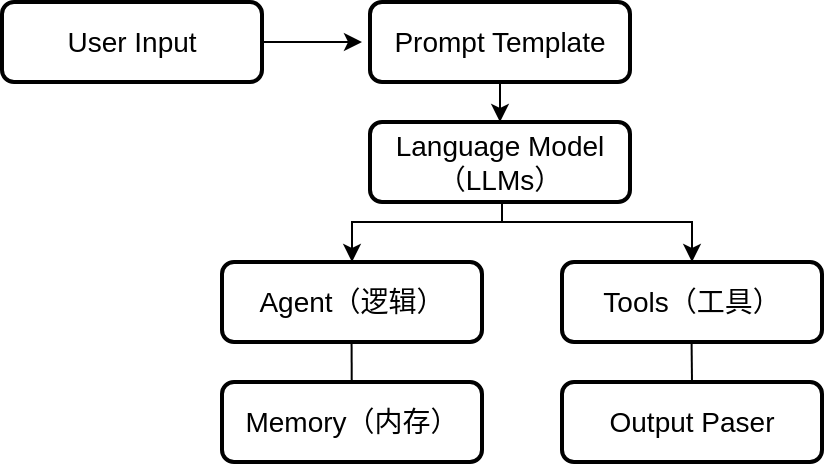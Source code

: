 <mxfile version="25.0.3">
  <diagram name="第 1 页" id="Gkccve2eXHPNfl_OkW0O">
    <mxGraphModel dx="43" dy="24" grid="1" gridSize="10" guides="1" tooltips="1" connect="1" arrows="1" fold="1" page="1" pageScale="1" pageWidth="827" pageHeight="1169" math="0" shadow="0">
      <root>
        <mxCell id="0" />
        <mxCell id="1" parent="0" />
        <mxCell id="OuLJyy-X7JZpYLJuThKG-32" style="edgeStyle=orthogonalEdgeStyle;rounded=0;orthogonalLoop=1;jettySize=auto;html=1;" edge="1" parent="1" source="OuLJyy-X7JZpYLJuThKG-24">
          <mxGeometry relative="1" as="geometry">
            <mxPoint x="410" y="250" as="targetPoint" />
          </mxGeometry>
        </mxCell>
        <mxCell id="OuLJyy-X7JZpYLJuThKG-24" value="&lt;font style=&quot;font-size: 14px;&quot;&gt;User Input&lt;/font&gt;" style="rounded=1;whiteSpace=wrap;html=1;strokeWidth=2;" vertex="1" parent="1">
          <mxGeometry x="230" y="230" width="130" height="40" as="geometry" />
        </mxCell>
        <mxCell id="OuLJyy-X7JZpYLJuThKG-34" style="edgeStyle=orthogonalEdgeStyle;rounded=0;orthogonalLoop=1;jettySize=auto;html=1;entryX=0.5;entryY=0;entryDx=0;entryDy=0;" edge="1" parent="1" source="OuLJyy-X7JZpYLJuThKG-25" target="OuLJyy-X7JZpYLJuThKG-27">
          <mxGeometry relative="1" as="geometry" />
        </mxCell>
        <mxCell id="OuLJyy-X7JZpYLJuThKG-25" value="&lt;font style=&quot;font-size: 14px;&quot;&gt;Prompt Template&lt;/font&gt;" style="rounded=1;whiteSpace=wrap;html=1;strokeWidth=2;" vertex="1" parent="1">
          <mxGeometry x="414" y="230" width="130" height="40" as="geometry" />
        </mxCell>
        <mxCell id="OuLJyy-X7JZpYLJuThKG-27" value="&lt;font style=&quot;font-size: 14px;&quot;&gt;Language Model（LLMs）&lt;/font&gt;" style="rounded=1;whiteSpace=wrap;html=1;strokeWidth=2;" vertex="1" parent="1">
          <mxGeometry x="414" y="290" width="130" height="40" as="geometry" />
        </mxCell>
        <mxCell id="OuLJyy-X7JZpYLJuThKG-28" value="&lt;font style=&quot;font-size: 14px;&quot;&gt;Agent（逻辑）&lt;/font&gt;" style="rounded=1;whiteSpace=wrap;html=1;strokeWidth=2;" vertex="1" parent="1">
          <mxGeometry x="340" y="360" width="130" height="40" as="geometry" />
        </mxCell>
        <mxCell id="OuLJyy-X7JZpYLJuThKG-29" value="&lt;font style=&quot;font-size: 14px;&quot;&gt;Memory（内存）&lt;/font&gt;" style="rounded=1;whiteSpace=wrap;html=1;strokeWidth=2;" vertex="1" parent="1">
          <mxGeometry x="340" y="420" width="130" height="40" as="geometry" />
        </mxCell>
        <mxCell id="OuLJyy-X7JZpYLJuThKG-30" value="&lt;font style=&quot;font-size: 14px;&quot;&gt;Tools（工具）&lt;/font&gt;" style="rounded=1;whiteSpace=wrap;html=1;strokeWidth=2;" vertex="1" parent="1">
          <mxGeometry x="510" y="360" width="130" height="40" as="geometry" />
        </mxCell>
        <mxCell id="OuLJyy-X7JZpYLJuThKG-31" value="&lt;font style=&quot;font-size: 14px;&quot;&gt;Output Paser&lt;/font&gt;" style="rounded=1;whiteSpace=wrap;html=1;strokeWidth=2;" vertex="1" parent="1">
          <mxGeometry x="510" y="420" width="130" height="40" as="geometry" />
        </mxCell>
        <mxCell id="OuLJyy-X7JZpYLJuThKG-36" value="" style="endArrow=classic;html=1;rounded=0;entryX=0.5;entryY=0;entryDx=0;entryDy=0;" edge="1" parent="1" target="OuLJyy-X7JZpYLJuThKG-28">
          <mxGeometry width="50" height="50" relative="1" as="geometry">
            <mxPoint x="480" y="330" as="sourcePoint" />
            <mxPoint x="410" y="350" as="targetPoint" />
            <Array as="points">
              <mxPoint x="480" y="340" />
              <mxPoint x="405" y="340" />
            </Array>
          </mxGeometry>
        </mxCell>
        <mxCell id="OuLJyy-X7JZpYLJuThKG-37" value="" style="endArrow=classic;html=1;rounded=0;entryX=0.5;entryY=0;entryDx=0;entryDy=0;" edge="1" parent="1" target="OuLJyy-X7JZpYLJuThKG-30">
          <mxGeometry width="50" height="50" relative="1" as="geometry">
            <mxPoint x="480" y="340" as="sourcePoint" />
            <mxPoint x="590" y="360" as="targetPoint" />
            <Array as="points">
              <mxPoint x="575" y="340" />
            </Array>
          </mxGeometry>
        </mxCell>
        <mxCell id="OuLJyy-X7JZpYLJuThKG-41" value="" style="endArrow=none;html=1;rounded=0;exitX=0.499;exitY=0.019;exitDx=0;exitDy=0;exitPerimeter=0;entryX=0.511;entryY=1.006;entryDx=0;entryDy=0;entryPerimeter=0;" edge="1" parent="1" source="OuLJyy-X7JZpYLJuThKG-29">
          <mxGeometry width="50" height="50" relative="1" as="geometry">
            <mxPoint x="404.96" y="431.6" as="sourcePoint" />
            <mxPoint x="405.22" y="400.24" as="targetPoint" />
            <Array as="points">
              <mxPoint x="404.79" y="400" />
            </Array>
          </mxGeometry>
        </mxCell>
        <mxCell id="OuLJyy-X7JZpYLJuThKG-42" value="" style="endArrow=none;html=1;rounded=0;entryX=0.511;entryY=1.006;entryDx=0;entryDy=0;entryPerimeter=0;" edge="1" parent="1">
          <mxGeometry width="50" height="50" relative="1" as="geometry">
            <mxPoint x="575" y="420" as="sourcePoint" />
            <mxPoint x="575.22" y="400.24" as="targetPoint" />
            <Array as="points">
              <mxPoint x="574.79" y="400" />
            </Array>
          </mxGeometry>
        </mxCell>
      </root>
    </mxGraphModel>
  </diagram>
</mxfile>
